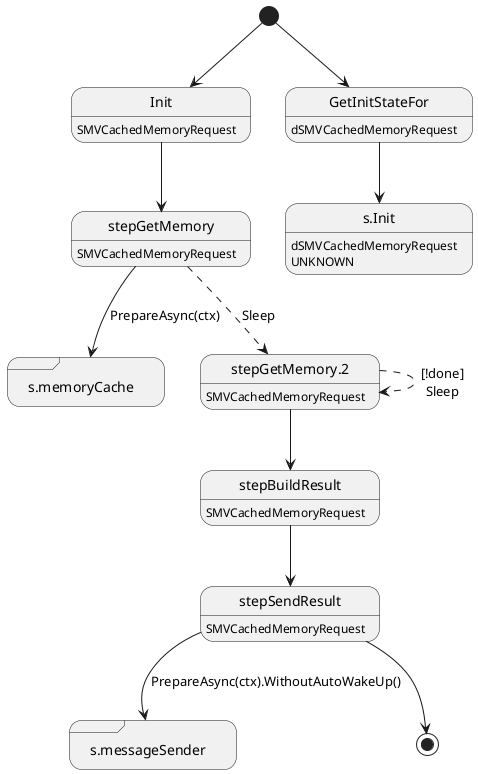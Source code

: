 @startuml
state "Init" as T01_S001
T01_S001 : SMVCachedMemoryRequest
[*] --> T01_S001
T01_S001 --> T01_S002
state "s.memoryCache" as T01_S003 <<sdlreceive>>
state "s.messageSender" as T01_S007 <<sdlreceive>>
state "stepBuildResult" as T01_S005
T01_S005 : SMVCachedMemoryRequest
T01_S005 --> T01_S006
state "stepGetMemory" as T01_S002
T01_S002 : SMVCachedMemoryRequest
T01_S002 --> T01_S003 : PrepareAsync(ctx)
T01_S002 --[dashed]> T01_S004 : Sleep
state "stepGetMemory.2" as T01_S004
T01_S004 : SMVCachedMemoryRequest
T01_S004 --[dashed]> T01_S004 : [!done]\nSleep
T01_S004 --> T01_S005
state "stepSendResult" as T01_S006
T01_S006 : SMVCachedMemoryRequest
T01_S006 --> T01_S007 : PrepareAsync(ctx).WithoutAutoWakeUp()
T01_S006 --> [*]
state "GetInitStateFor" as T00_S001
T00_S001 : dSMVCachedMemoryRequest
[*] --> T00_S001
state "s.Init" as T00_U001
T00_U001 : dSMVCachedMemoryRequest
T00_U001 : UNKNOWN 
T00_S001 --> T00_U001
@enduml
